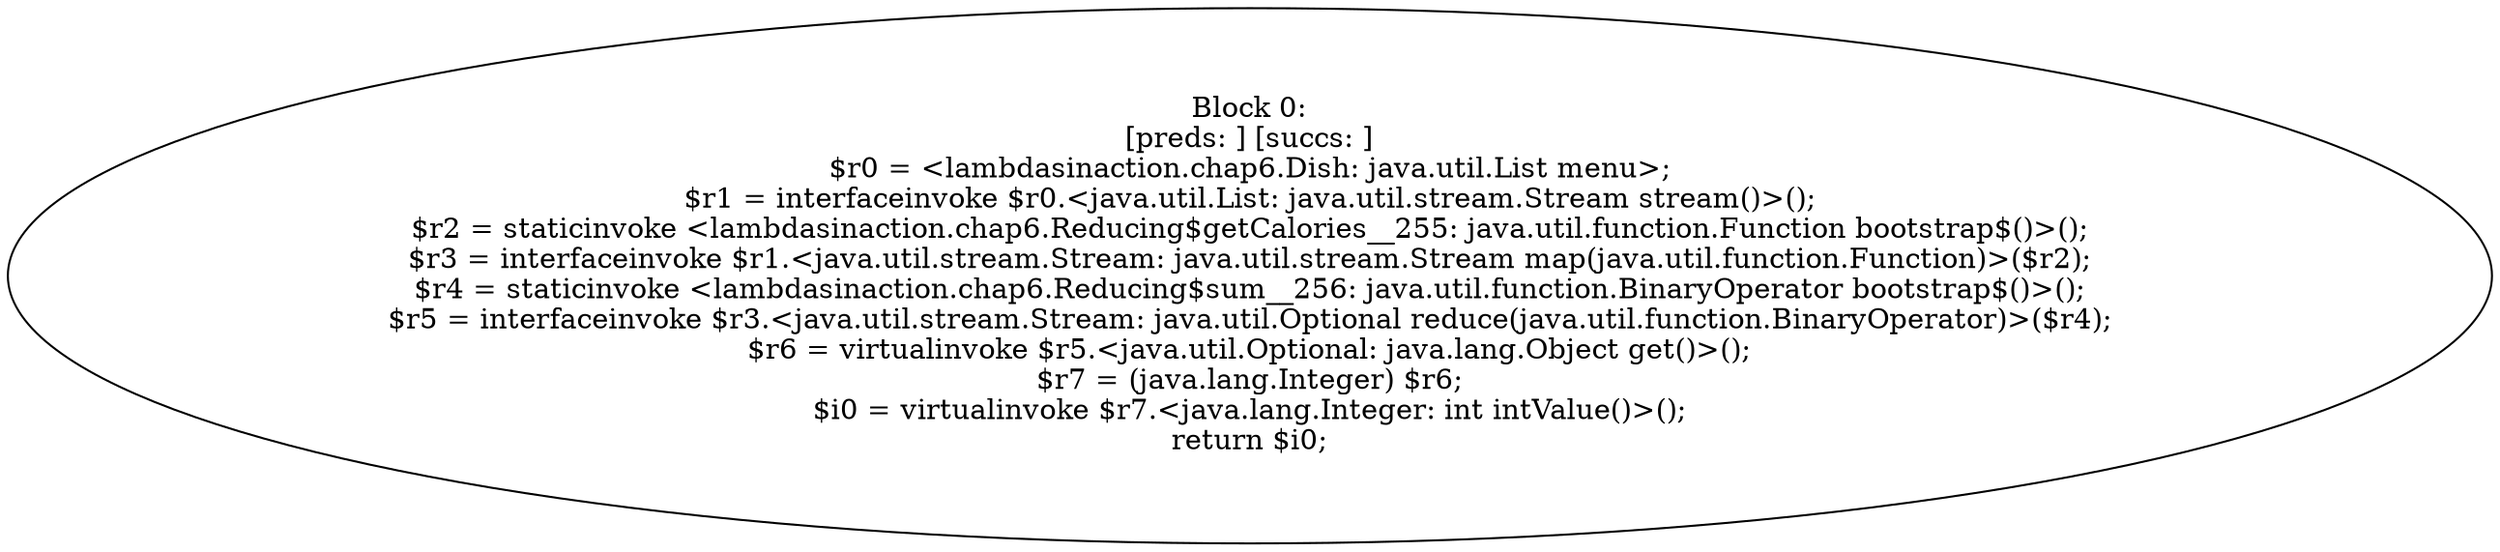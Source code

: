 digraph "unitGraph" {
    "Block 0:
[preds: ] [succs: ]
$r0 = <lambdasinaction.chap6.Dish: java.util.List menu>;
$r1 = interfaceinvoke $r0.<java.util.List: java.util.stream.Stream stream()>();
$r2 = staticinvoke <lambdasinaction.chap6.Reducing$getCalories__255: java.util.function.Function bootstrap$()>();
$r3 = interfaceinvoke $r1.<java.util.stream.Stream: java.util.stream.Stream map(java.util.function.Function)>($r2);
$r4 = staticinvoke <lambdasinaction.chap6.Reducing$sum__256: java.util.function.BinaryOperator bootstrap$()>();
$r5 = interfaceinvoke $r3.<java.util.stream.Stream: java.util.Optional reduce(java.util.function.BinaryOperator)>($r4);
$r6 = virtualinvoke $r5.<java.util.Optional: java.lang.Object get()>();
$r7 = (java.lang.Integer) $r6;
$i0 = virtualinvoke $r7.<java.lang.Integer: int intValue()>();
return $i0;
"
}
